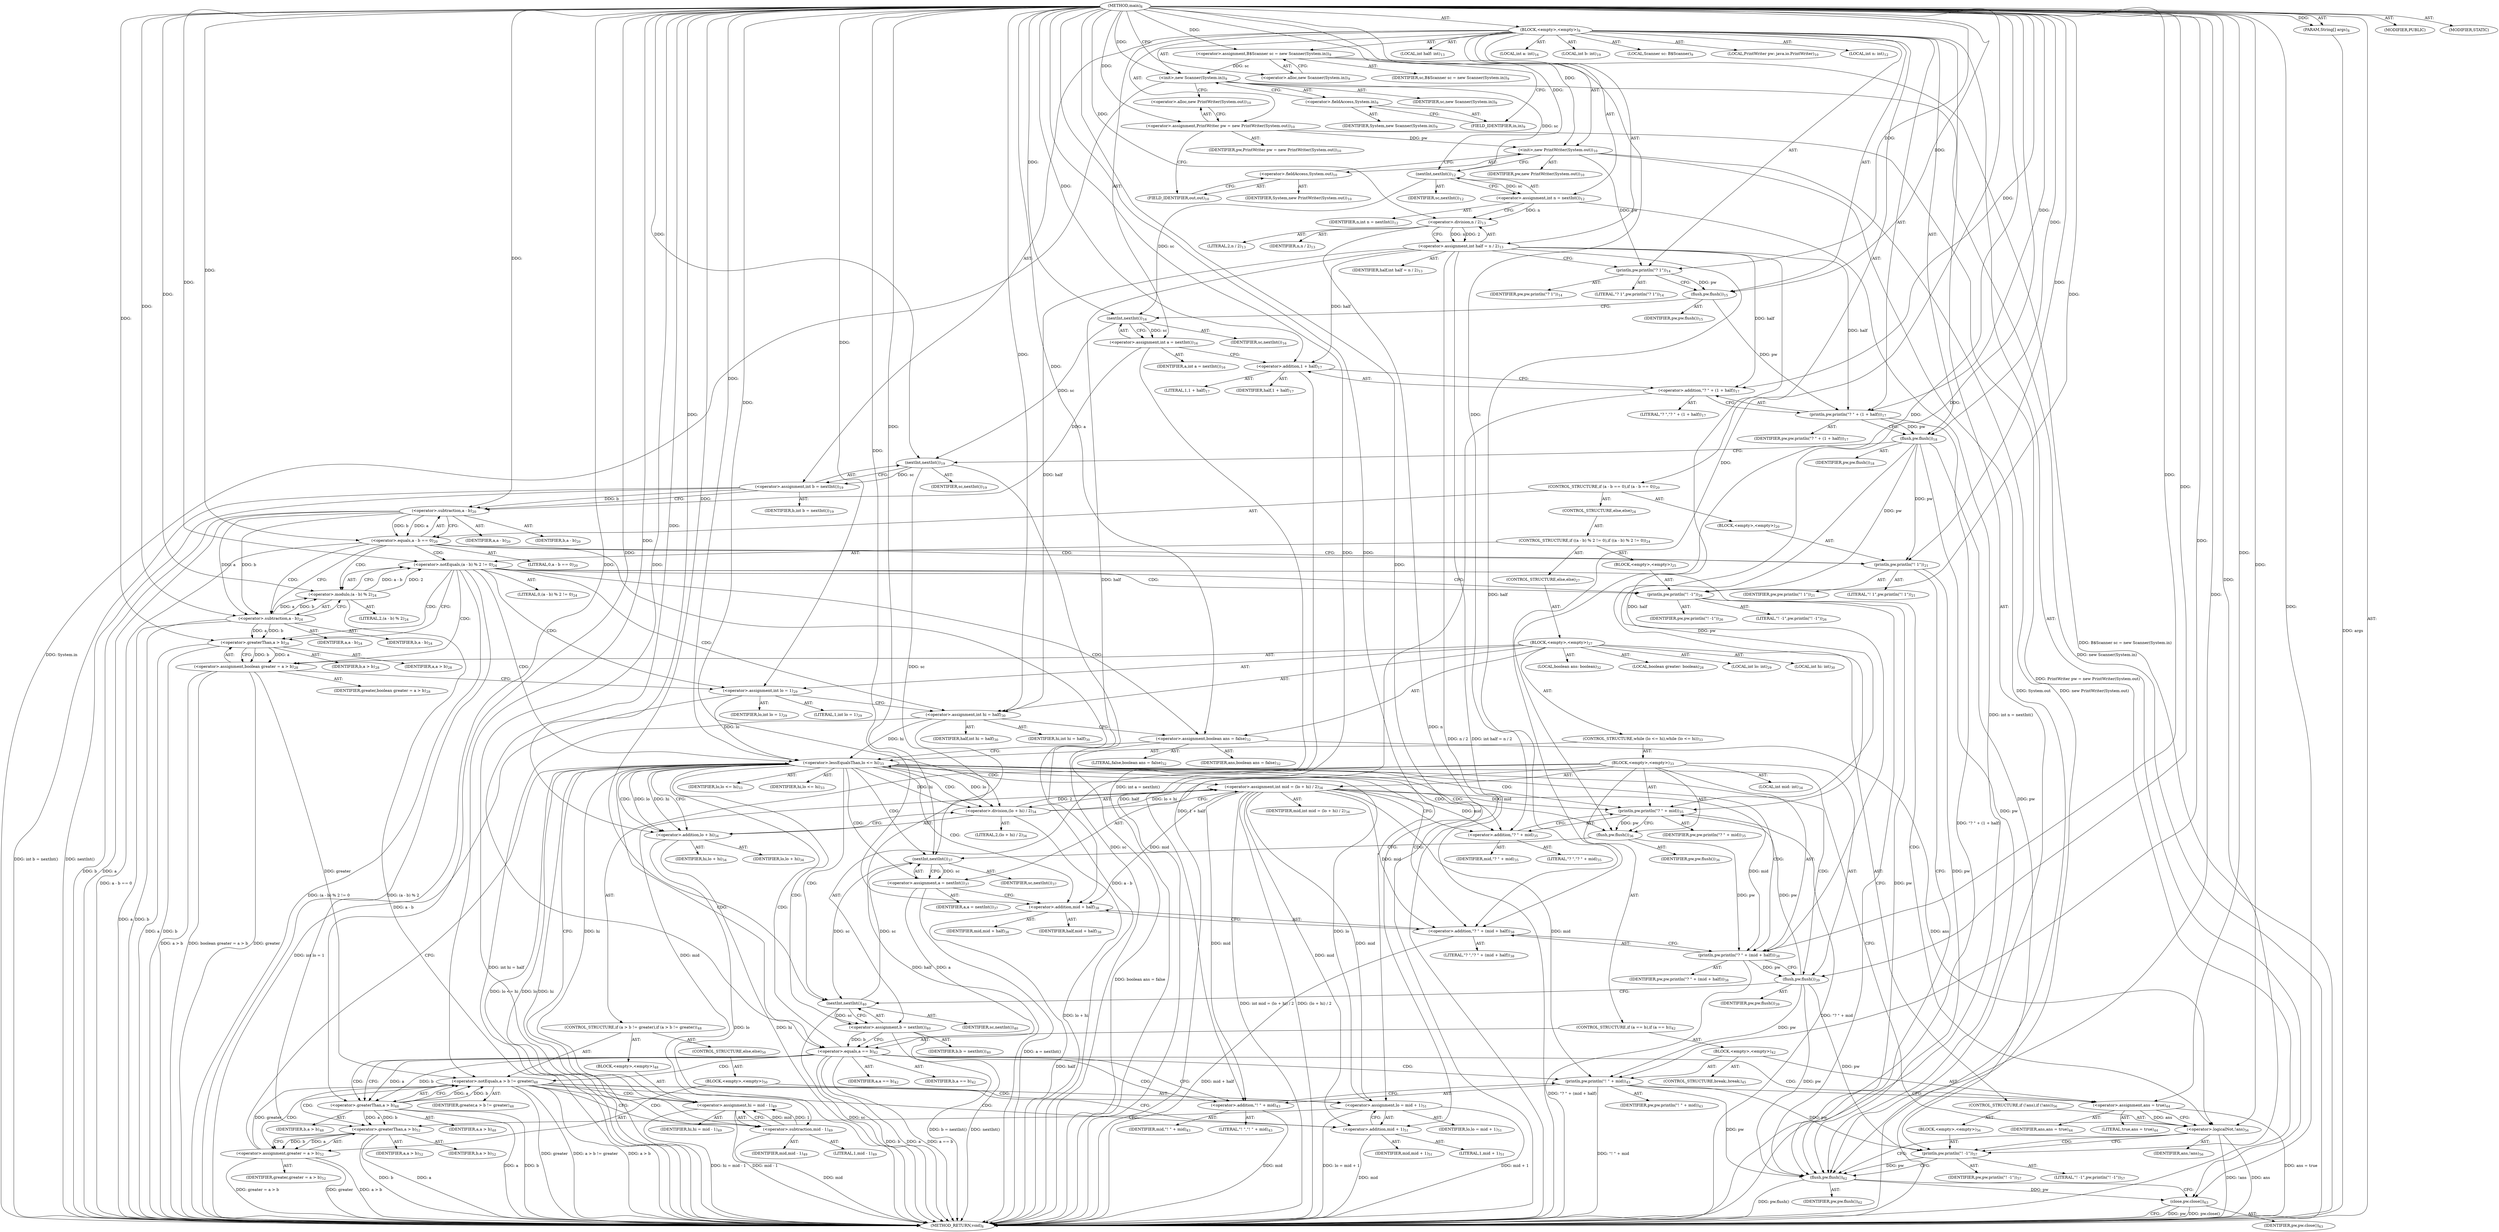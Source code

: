 digraph "main" {  
"33" [label = <(METHOD,main)<SUB>8</SUB>> ]
"34" [label = <(PARAM,String[] args)<SUB>8</SUB>> ]
"35" [label = <(BLOCK,&lt;empty&gt;,&lt;empty&gt;)<SUB>8</SUB>> ]
"4" [label = <(LOCAL,Scanner sc: B$Scanner)<SUB>9</SUB>> ]
"36" [label = <(&lt;operator&gt;.assignment,B$Scanner sc = new Scanner(System.in))<SUB>9</SUB>> ]
"37" [label = <(IDENTIFIER,sc,B$Scanner sc = new Scanner(System.in))<SUB>9</SUB>> ]
"38" [label = <(&lt;operator&gt;.alloc,new Scanner(System.in))<SUB>9</SUB>> ]
"39" [label = <(&lt;init&gt;,new Scanner(System.in))<SUB>9</SUB>> ]
"3" [label = <(IDENTIFIER,sc,new Scanner(System.in))<SUB>9</SUB>> ]
"40" [label = <(&lt;operator&gt;.fieldAccess,System.in)<SUB>9</SUB>> ]
"41" [label = <(IDENTIFIER,System,new Scanner(System.in))<SUB>9</SUB>> ]
"42" [label = <(FIELD_IDENTIFIER,in,in)<SUB>9</SUB>> ]
"6" [label = <(LOCAL,PrintWriter pw: java.io.PrintWriter)<SUB>10</SUB>> ]
"43" [label = <(&lt;operator&gt;.assignment,PrintWriter pw = new PrintWriter(System.out))<SUB>10</SUB>> ]
"44" [label = <(IDENTIFIER,pw,PrintWriter pw = new PrintWriter(System.out))<SUB>10</SUB>> ]
"45" [label = <(&lt;operator&gt;.alloc,new PrintWriter(System.out))<SUB>10</SUB>> ]
"46" [label = <(&lt;init&gt;,new PrintWriter(System.out))<SUB>10</SUB>> ]
"5" [label = <(IDENTIFIER,pw,new PrintWriter(System.out))<SUB>10</SUB>> ]
"47" [label = <(&lt;operator&gt;.fieldAccess,System.out)<SUB>10</SUB>> ]
"48" [label = <(IDENTIFIER,System,new PrintWriter(System.out))<SUB>10</SUB>> ]
"49" [label = <(FIELD_IDENTIFIER,out,out)<SUB>10</SUB>> ]
"50" [label = <(LOCAL,int n: int)<SUB>12</SUB>> ]
"51" [label = <(&lt;operator&gt;.assignment,int n = nextInt())<SUB>12</SUB>> ]
"52" [label = <(IDENTIFIER,n,int n = nextInt())<SUB>12</SUB>> ]
"53" [label = <(nextInt,nextInt())<SUB>12</SUB>> ]
"54" [label = <(IDENTIFIER,sc,nextInt())<SUB>12</SUB>> ]
"55" [label = <(LOCAL,int half: int)<SUB>13</SUB>> ]
"56" [label = <(&lt;operator&gt;.assignment,int half = n / 2)<SUB>13</SUB>> ]
"57" [label = <(IDENTIFIER,half,int half = n / 2)<SUB>13</SUB>> ]
"58" [label = <(&lt;operator&gt;.division,n / 2)<SUB>13</SUB>> ]
"59" [label = <(IDENTIFIER,n,n / 2)<SUB>13</SUB>> ]
"60" [label = <(LITERAL,2,n / 2)<SUB>13</SUB>> ]
"61" [label = <(println,pw.println(&quot;? 1&quot;))<SUB>14</SUB>> ]
"62" [label = <(IDENTIFIER,pw,pw.println(&quot;? 1&quot;))<SUB>14</SUB>> ]
"63" [label = <(LITERAL,&quot;? 1&quot;,pw.println(&quot;? 1&quot;))<SUB>14</SUB>> ]
"64" [label = <(flush,pw.flush())<SUB>15</SUB>> ]
"65" [label = <(IDENTIFIER,pw,pw.flush())<SUB>15</SUB>> ]
"66" [label = <(LOCAL,int a: int)<SUB>16</SUB>> ]
"67" [label = <(&lt;operator&gt;.assignment,int a = nextInt())<SUB>16</SUB>> ]
"68" [label = <(IDENTIFIER,a,int a = nextInt())<SUB>16</SUB>> ]
"69" [label = <(nextInt,nextInt())<SUB>16</SUB>> ]
"70" [label = <(IDENTIFIER,sc,nextInt())<SUB>16</SUB>> ]
"71" [label = <(println,pw.println(&quot;? &quot; + (1 + half)))<SUB>17</SUB>> ]
"72" [label = <(IDENTIFIER,pw,pw.println(&quot;? &quot; + (1 + half)))<SUB>17</SUB>> ]
"73" [label = <(&lt;operator&gt;.addition,&quot;? &quot; + (1 + half))<SUB>17</SUB>> ]
"74" [label = <(LITERAL,&quot;? &quot;,&quot;? &quot; + (1 + half))<SUB>17</SUB>> ]
"75" [label = <(&lt;operator&gt;.addition,1 + half)<SUB>17</SUB>> ]
"76" [label = <(LITERAL,1,1 + half)<SUB>17</SUB>> ]
"77" [label = <(IDENTIFIER,half,1 + half)<SUB>17</SUB>> ]
"78" [label = <(flush,pw.flush())<SUB>18</SUB>> ]
"79" [label = <(IDENTIFIER,pw,pw.flush())<SUB>18</SUB>> ]
"80" [label = <(LOCAL,int b: int)<SUB>19</SUB>> ]
"81" [label = <(&lt;operator&gt;.assignment,int b = nextInt())<SUB>19</SUB>> ]
"82" [label = <(IDENTIFIER,b,int b = nextInt())<SUB>19</SUB>> ]
"83" [label = <(nextInt,nextInt())<SUB>19</SUB>> ]
"84" [label = <(IDENTIFIER,sc,nextInt())<SUB>19</SUB>> ]
"85" [label = <(CONTROL_STRUCTURE,if (a - b == 0),if (a - b == 0))<SUB>20</SUB>> ]
"86" [label = <(&lt;operator&gt;.equals,a - b == 0)<SUB>20</SUB>> ]
"87" [label = <(&lt;operator&gt;.subtraction,a - b)<SUB>20</SUB>> ]
"88" [label = <(IDENTIFIER,a,a - b)<SUB>20</SUB>> ]
"89" [label = <(IDENTIFIER,b,a - b)<SUB>20</SUB>> ]
"90" [label = <(LITERAL,0,a - b == 0)<SUB>20</SUB>> ]
"91" [label = <(BLOCK,&lt;empty&gt;,&lt;empty&gt;)<SUB>20</SUB>> ]
"92" [label = <(println,pw.println(&quot;! 1&quot;))<SUB>21</SUB>> ]
"93" [label = <(IDENTIFIER,pw,pw.println(&quot;! 1&quot;))<SUB>21</SUB>> ]
"94" [label = <(LITERAL,&quot;! 1&quot;,pw.println(&quot;! 1&quot;))<SUB>21</SUB>> ]
"95" [label = <(CONTROL_STRUCTURE,else,else)<SUB>24</SUB>> ]
"96" [label = <(CONTROL_STRUCTURE,if ((a - b) % 2 != 0),if ((a - b) % 2 != 0))<SUB>24</SUB>> ]
"97" [label = <(&lt;operator&gt;.notEquals,(a - b) % 2 != 0)<SUB>24</SUB>> ]
"98" [label = <(&lt;operator&gt;.modulo,(a - b) % 2)<SUB>24</SUB>> ]
"99" [label = <(&lt;operator&gt;.subtraction,a - b)<SUB>24</SUB>> ]
"100" [label = <(IDENTIFIER,a,a - b)<SUB>24</SUB>> ]
"101" [label = <(IDENTIFIER,b,a - b)<SUB>24</SUB>> ]
"102" [label = <(LITERAL,2,(a - b) % 2)<SUB>24</SUB>> ]
"103" [label = <(LITERAL,0,(a - b) % 2 != 0)<SUB>24</SUB>> ]
"104" [label = <(BLOCK,&lt;empty&gt;,&lt;empty&gt;)<SUB>25</SUB>> ]
"105" [label = <(println,pw.println(&quot;! -1&quot;))<SUB>26</SUB>> ]
"106" [label = <(IDENTIFIER,pw,pw.println(&quot;! -1&quot;))<SUB>26</SUB>> ]
"107" [label = <(LITERAL,&quot;! -1&quot;,pw.println(&quot;! -1&quot;))<SUB>26</SUB>> ]
"108" [label = <(CONTROL_STRUCTURE,else,else)<SUB>27</SUB>> ]
"109" [label = <(BLOCK,&lt;empty&gt;,&lt;empty&gt;)<SUB>27</SUB>> ]
"110" [label = <(LOCAL,boolean greater: boolean)<SUB>28</SUB>> ]
"111" [label = <(&lt;operator&gt;.assignment,boolean greater = a &gt; b)<SUB>28</SUB>> ]
"112" [label = <(IDENTIFIER,greater,boolean greater = a &gt; b)<SUB>28</SUB>> ]
"113" [label = <(&lt;operator&gt;.greaterThan,a &gt; b)<SUB>28</SUB>> ]
"114" [label = <(IDENTIFIER,a,a &gt; b)<SUB>28</SUB>> ]
"115" [label = <(IDENTIFIER,b,a &gt; b)<SUB>28</SUB>> ]
"116" [label = <(LOCAL,int lo: int)<SUB>29</SUB>> ]
"117" [label = <(&lt;operator&gt;.assignment,int lo = 1)<SUB>29</SUB>> ]
"118" [label = <(IDENTIFIER,lo,int lo = 1)<SUB>29</SUB>> ]
"119" [label = <(LITERAL,1,int lo = 1)<SUB>29</SUB>> ]
"120" [label = <(LOCAL,int hi: int)<SUB>30</SUB>> ]
"121" [label = <(&lt;operator&gt;.assignment,int hi = half)<SUB>30</SUB>> ]
"122" [label = <(IDENTIFIER,hi,int hi = half)<SUB>30</SUB>> ]
"123" [label = <(IDENTIFIER,half,int hi = half)<SUB>30</SUB>> ]
"124" [label = <(LOCAL,boolean ans: boolean)<SUB>32</SUB>> ]
"125" [label = <(&lt;operator&gt;.assignment,boolean ans = false)<SUB>32</SUB>> ]
"126" [label = <(IDENTIFIER,ans,boolean ans = false)<SUB>32</SUB>> ]
"127" [label = <(LITERAL,false,boolean ans = false)<SUB>32</SUB>> ]
"128" [label = <(CONTROL_STRUCTURE,while (lo &lt;= hi),while (lo &lt;= hi))<SUB>33</SUB>> ]
"129" [label = <(&lt;operator&gt;.lessEqualsThan,lo &lt;= hi)<SUB>33</SUB>> ]
"130" [label = <(IDENTIFIER,lo,lo &lt;= hi)<SUB>33</SUB>> ]
"131" [label = <(IDENTIFIER,hi,lo &lt;= hi)<SUB>33</SUB>> ]
"132" [label = <(BLOCK,&lt;empty&gt;,&lt;empty&gt;)<SUB>33</SUB>> ]
"133" [label = <(LOCAL,int mid: int)<SUB>34</SUB>> ]
"134" [label = <(&lt;operator&gt;.assignment,int mid = (lo + hi) / 2)<SUB>34</SUB>> ]
"135" [label = <(IDENTIFIER,mid,int mid = (lo + hi) / 2)<SUB>34</SUB>> ]
"136" [label = <(&lt;operator&gt;.division,(lo + hi) / 2)<SUB>34</SUB>> ]
"137" [label = <(&lt;operator&gt;.addition,lo + hi)<SUB>34</SUB>> ]
"138" [label = <(IDENTIFIER,lo,lo + hi)<SUB>34</SUB>> ]
"139" [label = <(IDENTIFIER,hi,lo + hi)<SUB>34</SUB>> ]
"140" [label = <(LITERAL,2,(lo + hi) / 2)<SUB>34</SUB>> ]
"141" [label = <(println,pw.println(&quot;? &quot; + mid))<SUB>35</SUB>> ]
"142" [label = <(IDENTIFIER,pw,pw.println(&quot;? &quot; + mid))<SUB>35</SUB>> ]
"143" [label = <(&lt;operator&gt;.addition,&quot;? &quot; + mid)<SUB>35</SUB>> ]
"144" [label = <(LITERAL,&quot;? &quot;,&quot;? &quot; + mid)<SUB>35</SUB>> ]
"145" [label = <(IDENTIFIER,mid,&quot;? &quot; + mid)<SUB>35</SUB>> ]
"146" [label = <(flush,pw.flush())<SUB>36</SUB>> ]
"147" [label = <(IDENTIFIER,pw,pw.flush())<SUB>36</SUB>> ]
"148" [label = <(&lt;operator&gt;.assignment,a = nextInt())<SUB>37</SUB>> ]
"149" [label = <(IDENTIFIER,a,a = nextInt())<SUB>37</SUB>> ]
"150" [label = <(nextInt,nextInt())<SUB>37</SUB>> ]
"151" [label = <(IDENTIFIER,sc,nextInt())<SUB>37</SUB>> ]
"152" [label = <(println,pw.println(&quot;? &quot; + (mid + half)))<SUB>38</SUB>> ]
"153" [label = <(IDENTIFIER,pw,pw.println(&quot;? &quot; + (mid + half)))<SUB>38</SUB>> ]
"154" [label = <(&lt;operator&gt;.addition,&quot;? &quot; + (mid + half))<SUB>38</SUB>> ]
"155" [label = <(LITERAL,&quot;? &quot;,&quot;? &quot; + (mid + half))<SUB>38</SUB>> ]
"156" [label = <(&lt;operator&gt;.addition,mid + half)<SUB>38</SUB>> ]
"157" [label = <(IDENTIFIER,mid,mid + half)<SUB>38</SUB>> ]
"158" [label = <(IDENTIFIER,half,mid + half)<SUB>38</SUB>> ]
"159" [label = <(flush,pw.flush())<SUB>39</SUB>> ]
"160" [label = <(IDENTIFIER,pw,pw.flush())<SUB>39</SUB>> ]
"161" [label = <(&lt;operator&gt;.assignment,b = nextInt())<SUB>40</SUB>> ]
"162" [label = <(IDENTIFIER,b,b = nextInt())<SUB>40</SUB>> ]
"163" [label = <(nextInt,nextInt())<SUB>40</SUB>> ]
"164" [label = <(IDENTIFIER,sc,nextInt())<SUB>40</SUB>> ]
"165" [label = <(CONTROL_STRUCTURE,if (a == b),if (a == b))<SUB>42</SUB>> ]
"166" [label = <(&lt;operator&gt;.equals,a == b)<SUB>42</SUB>> ]
"167" [label = <(IDENTIFIER,a,a == b)<SUB>42</SUB>> ]
"168" [label = <(IDENTIFIER,b,a == b)<SUB>42</SUB>> ]
"169" [label = <(BLOCK,&lt;empty&gt;,&lt;empty&gt;)<SUB>42</SUB>> ]
"170" [label = <(println,pw.println(&quot;! &quot; + mid))<SUB>43</SUB>> ]
"171" [label = <(IDENTIFIER,pw,pw.println(&quot;! &quot; + mid))<SUB>43</SUB>> ]
"172" [label = <(&lt;operator&gt;.addition,&quot;! &quot; + mid)<SUB>43</SUB>> ]
"173" [label = <(LITERAL,&quot;! &quot;,&quot;! &quot; + mid)<SUB>43</SUB>> ]
"174" [label = <(IDENTIFIER,mid,&quot;! &quot; + mid)<SUB>43</SUB>> ]
"175" [label = <(&lt;operator&gt;.assignment,ans = true)<SUB>44</SUB>> ]
"176" [label = <(IDENTIFIER,ans,ans = true)<SUB>44</SUB>> ]
"177" [label = <(LITERAL,true,ans = true)<SUB>44</SUB>> ]
"178" [label = <(CONTROL_STRUCTURE,break;,break;)<SUB>45</SUB>> ]
"179" [label = <(CONTROL_STRUCTURE,if (a &gt; b != greater),if (a &gt; b != greater))<SUB>48</SUB>> ]
"180" [label = <(&lt;operator&gt;.notEquals,a &gt; b != greater)<SUB>48</SUB>> ]
"181" [label = <(&lt;operator&gt;.greaterThan,a &gt; b)<SUB>48</SUB>> ]
"182" [label = <(IDENTIFIER,a,a &gt; b)<SUB>48</SUB>> ]
"183" [label = <(IDENTIFIER,b,a &gt; b)<SUB>48</SUB>> ]
"184" [label = <(IDENTIFIER,greater,a &gt; b != greater)<SUB>48</SUB>> ]
"185" [label = <(BLOCK,&lt;empty&gt;,&lt;empty&gt;)<SUB>48</SUB>> ]
"186" [label = <(&lt;operator&gt;.assignment,hi = mid - 1)<SUB>49</SUB>> ]
"187" [label = <(IDENTIFIER,hi,hi = mid - 1)<SUB>49</SUB>> ]
"188" [label = <(&lt;operator&gt;.subtraction,mid - 1)<SUB>49</SUB>> ]
"189" [label = <(IDENTIFIER,mid,mid - 1)<SUB>49</SUB>> ]
"190" [label = <(LITERAL,1,mid - 1)<SUB>49</SUB>> ]
"191" [label = <(CONTROL_STRUCTURE,else,else)<SUB>50</SUB>> ]
"192" [label = <(BLOCK,&lt;empty&gt;,&lt;empty&gt;)<SUB>50</SUB>> ]
"193" [label = <(&lt;operator&gt;.assignment,lo = mid + 1)<SUB>51</SUB>> ]
"194" [label = <(IDENTIFIER,lo,lo = mid + 1)<SUB>51</SUB>> ]
"195" [label = <(&lt;operator&gt;.addition,mid + 1)<SUB>51</SUB>> ]
"196" [label = <(IDENTIFIER,mid,mid + 1)<SUB>51</SUB>> ]
"197" [label = <(LITERAL,1,mid + 1)<SUB>51</SUB>> ]
"198" [label = <(&lt;operator&gt;.assignment,greater = a &gt; b)<SUB>52</SUB>> ]
"199" [label = <(IDENTIFIER,greater,greater = a &gt; b)<SUB>52</SUB>> ]
"200" [label = <(&lt;operator&gt;.greaterThan,a &gt; b)<SUB>52</SUB>> ]
"201" [label = <(IDENTIFIER,a,a &gt; b)<SUB>52</SUB>> ]
"202" [label = <(IDENTIFIER,b,a &gt; b)<SUB>52</SUB>> ]
"203" [label = <(CONTROL_STRUCTURE,if (!ans),if (!ans))<SUB>56</SUB>> ]
"204" [label = <(&lt;operator&gt;.logicalNot,!ans)<SUB>56</SUB>> ]
"205" [label = <(IDENTIFIER,ans,!ans)<SUB>56</SUB>> ]
"206" [label = <(BLOCK,&lt;empty&gt;,&lt;empty&gt;)<SUB>56</SUB>> ]
"207" [label = <(println,pw.println(&quot;! -1&quot;))<SUB>57</SUB>> ]
"208" [label = <(IDENTIFIER,pw,pw.println(&quot;! -1&quot;))<SUB>57</SUB>> ]
"209" [label = <(LITERAL,&quot;! -1&quot;,pw.println(&quot;! -1&quot;))<SUB>57</SUB>> ]
"210" [label = <(flush,pw.flush())<SUB>62</SUB>> ]
"211" [label = <(IDENTIFIER,pw,pw.flush())<SUB>62</SUB>> ]
"212" [label = <(close,pw.close())<SUB>63</SUB>> ]
"213" [label = <(IDENTIFIER,pw,pw.close())<SUB>63</SUB>> ]
"214" [label = <(MODIFIER,PUBLIC)> ]
"215" [label = <(MODIFIER,STATIC)> ]
"216" [label = <(METHOD_RETURN,void)<SUB>8</SUB>> ]
  "33" -> "34"  [ label = "AST: "] 
  "33" -> "35"  [ label = "AST: "] 
  "33" -> "214"  [ label = "AST: "] 
  "33" -> "215"  [ label = "AST: "] 
  "33" -> "216"  [ label = "AST: "] 
  "35" -> "4"  [ label = "AST: "] 
  "35" -> "36"  [ label = "AST: "] 
  "35" -> "39"  [ label = "AST: "] 
  "35" -> "6"  [ label = "AST: "] 
  "35" -> "43"  [ label = "AST: "] 
  "35" -> "46"  [ label = "AST: "] 
  "35" -> "50"  [ label = "AST: "] 
  "35" -> "51"  [ label = "AST: "] 
  "35" -> "55"  [ label = "AST: "] 
  "35" -> "56"  [ label = "AST: "] 
  "35" -> "61"  [ label = "AST: "] 
  "35" -> "64"  [ label = "AST: "] 
  "35" -> "66"  [ label = "AST: "] 
  "35" -> "67"  [ label = "AST: "] 
  "35" -> "71"  [ label = "AST: "] 
  "35" -> "78"  [ label = "AST: "] 
  "35" -> "80"  [ label = "AST: "] 
  "35" -> "81"  [ label = "AST: "] 
  "35" -> "85"  [ label = "AST: "] 
  "35" -> "210"  [ label = "AST: "] 
  "35" -> "212"  [ label = "AST: "] 
  "36" -> "37"  [ label = "AST: "] 
  "36" -> "38"  [ label = "AST: "] 
  "39" -> "3"  [ label = "AST: "] 
  "39" -> "40"  [ label = "AST: "] 
  "40" -> "41"  [ label = "AST: "] 
  "40" -> "42"  [ label = "AST: "] 
  "43" -> "44"  [ label = "AST: "] 
  "43" -> "45"  [ label = "AST: "] 
  "46" -> "5"  [ label = "AST: "] 
  "46" -> "47"  [ label = "AST: "] 
  "47" -> "48"  [ label = "AST: "] 
  "47" -> "49"  [ label = "AST: "] 
  "51" -> "52"  [ label = "AST: "] 
  "51" -> "53"  [ label = "AST: "] 
  "53" -> "54"  [ label = "AST: "] 
  "56" -> "57"  [ label = "AST: "] 
  "56" -> "58"  [ label = "AST: "] 
  "58" -> "59"  [ label = "AST: "] 
  "58" -> "60"  [ label = "AST: "] 
  "61" -> "62"  [ label = "AST: "] 
  "61" -> "63"  [ label = "AST: "] 
  "64" -> "65"  [ label = "AST: "] 
  "67" -> "68"  [ label = "AST: "] 
  "67" -> "69"  [ label = "AST: "] 
  "69" -> "70"  [ label = "AST: "] 
  "71" -> "72"  [ label = "AST: "] 
  "71" -> "73"  [ label = "AST: "] 
  "73" -> "74"  [ label = "AST: "] 
  "73" -> "75"  [ label = "AST: "] 
  "75" -> "76"  [ label = "AST: "] 
  "75" -> "77"  [ label = "AST: "] 
  "78" -> "79"  [ label = "AST: "] 
  "81" -> "82"  [ label = "AST: "] 
  "81" -> "83"  [ label = "AST: "] 
  "83" -> "84"  [ label = "AST: "] 
  "85" -> "86"  [ label = "AST: "] 
  "85" -> "91"  [ label = "AST: "] 
  "85" -> "95"  [ label = "AST: "] 
  "86" -> "87"  [ label = "AST: "] 
  "86" -> "90"  [ label = "AST: "] 
  "87" -> "88"  [ label = "AST: "] 
  "87" -> "89"  [ label = "AST: "] 
  "91" -> "92"  [ label = "AST: "] 
  "92" -> "93"  [ label = "AST: "] 
  "92" -> "94"  [ label = "AST: "] 
  "95" -> "96"  [ label = "AST: "] 
  "96" -> "97"  [ label = "AST: "] 
  "96" -> "104"  [ label = "AST: "] 
  "96" -> "108"  [ label = "AST: "] 
  "97" -> "98"  [ label = "AST: "] 
  "97" -> "103"  [ label = "AST: "] 
  "98" -> "99"  [ label = "AST: "] 
  "98" -> "102"  [ label = "AST: "] 
  "99" -> "100"  [ label = "AST: "] 
  "99" -> "101"  [ label = "AST: "] 
  "104" -> "105"  [ label = "AST: "] 
  "105" -> "106"  [ label = "AST: "] 
  "105" -> "107"  [ label = "AST: "] 
  "108" -> "109"  [ label = "AST: "] 
  "109" -> "110"  [ label = "AST: "] 
  "109" -> "111"  [ label = "AST: "] 
  "109" -> "116"  [ label = "AST: "] 
  "109" -> "117"  [ label = "AST: "] 
  "109" -> "120"  [ label = "AST: "] 
  "109" -> "121"  [ label = "AST: "] 
  "109" -> "124"  [ label = "AST: "] 
  "109" -> "125"  [ label = "AST: "] 
  "109" -> "128"  [ label = "AST: "] 
  "109" -> "203"  [ label = "AST: "] 
  "111" -> "112"  [ label = "AST: "] 
  "111" -> "113"  [ label = "AST: "] 
  "113" -> "114"  [ label = "AST: "] 
  "113" -> "115"  [ label = "AST: "] 
  "117" -> "118"  [ label = "AST: "] 
  "117" -> "119"  [ label = "AST: "] 
  "121" -> "122"  [ label = "AST: "] 
  "121" -> "123"  [ label = "AST: "] 
  "125" -> "126"  [ label = "AST: "] 
  "125" -> "127"  [ label = "AST: "] 
  "128" -> "129"  [ label = "AST: "] 
  "128" -> "132"  [ label = "AST: "] 
  "129" -> "130"  [ label = "AST: "] 
  "129" -> "131"  [ label = "AST: "] 
  "132" -> "133"  [ label = "AST: "] 
  "132" -> "134"  [ label = "AST: "] 
  "132" -> "141"  [ label = "AST: "] 
  "132" -> "146"  [ label = "AST: "] 
  "132" -> "148"  [ label = "AST: "] 
  "132" -> "152"  [ label = "AST: "] 
  "132" -> "159"  [ label = "AST: "] 
  "132" -> "161"  [ label = "AST: "] 
  "132" -> "165"  [ label = "AST: "] 
  "132" -> "179"  [ label = "AST: "] 
  "134" -> "135"  [ label = "AST: "] 
  "134" -> "136"  [ label = "AST: "] 
  "136" -> "137"  [ label = "AST: "] 
  "136" -> "140"  [ label = "AST: "] 
  "137" -> "138"  [ label = "AST: "] 
  "137" -> "139"  [ label = "AST: "] 
  "141" -> "142"  [ label = "AST: "] 
  "141" -> "143"  [ label = "AST: "] 
  "143" -> "144"  [ label = "AST: "] 
  "143" -> "145"  [ label = "AST: "] 
  "146" -> "147"  [ label = "AST: "] 
  "148" -> "149"  [ label = "AST: "] 
  "148" -> "150"  [ label = "AST: "] 
  "150" -> "151"  [ label = "AST: "] 
  "152" -> "153"  [ label = "AST: "] 
  "152" -> "154"  [ label = "AST: "] 
  "154" -> "155"  [ label = "AST: "] 
  "154" -> "156"  [ label = "AST: "] 
  "156" -> "157"  [ label = "AST: "] 
  "156" -> "158"  [ label = "AST: "] 
  "159" -> "160"  [ label = "AST: "] 
  "161" -> "162"  [ label = "AST: "] 
  "161" -> "163"  [ label = "AST: "] 
  "163" -> "164"  [ label = "AST: "] 
  "165" -> "166"  [ label = "AST: "] 
  "165" -> "169"  [ label = "AST: "] 
  "166" -> "167"  [ label = "AST: "] 
  "166" -> "168"  [ label = "AST: "] 
  "169" -> "170"  [ label = "AST: "] 
  "169" -> "175"  [ label = "AST: "] 
  "169" -> "178"  [ label = "AST: "] 
  "170" -> "171"  [ label = "AST: "] 
  "170" -> "172"  [ label = "AST: "] 
  "172" -> "173"  [ label = "AST: "] 
  "172" -> "174"  [ label = "AST: "] 
  "175" -> "176"  [ label = "AST: "] 
  "175" -> "177"  [ label = "AST: "] 
  "179" -> "180"  [ label = "AST: "] 
  "179" -> "185"  [ label = "AST: "] 
  "179" -> "191"  [ label = "AST: "] 
  "180" -> "181"  [ label = "AST: "] 
  "180" -> "184"  [ label = "AST: "] 
  "181" -> "182"  [ label = "AST: "] 
  "181" -> "183"  [ label = "AST: "] 
  "185" -> "186"  [ label = "AST: "] 
  "186" -> "187"  [ label = "AST: "] 
  "186" -> "188"  [ label = "AST: "] 
  "188" -> "189"  [ label = "AST: "] 
  "188" -> "190"  [ label = "AST: "] 
  "191" -> "192"  [ label = "AST: "] 
  "192" -> "193"  [ label = "AST: "] 
  "192" -> "198"  [ label = "AST: "] 
  "193" -> "194"  [ label = "AST: "] 
  "193" -> "195"  [ label = "AST: "] 
  "195" -> "196"  [ label = "AST: "] 
  "195" -> "197"  [ label = "AST: "] 
  "198" -> "199"  [ label = "AST: "] 
  "198" -> "200"  [ label = "AST: "] 
  "200" -> "201"  [ label = "AST: "] 
  "200" -> "202"  [ label = "AST: "] 
  "203" -> "204"  [ label = "AST: "] 
  "203" -> "206"  [ label = "AST: "] 
  "204" -> "205"  [ label = "AST: "] 
  "206" -> "207"  [ label = "AST: "] 
  "207" -> "208"  [ label = "AST: "] 
  "207" -> "209"  [ label = "AST: "] 
  "210" -> "211"  [ label = "AST: "] 
  "212" -> "213"  [ label = "AST: "] 
  "36" -> "42"  [ label = "CFG: "] 
  "39" -> "45"  [ label = "CFG: "] 
  "43" -> "49"  [ label = "CFG: "] 
  "46" -> "53"  [ label = "CFG: "] 
  "51" -> "58"  [ label = "CFG: "] 
  "56" -> "61"  [ label = "CFG: "] 
  "61" -> "64"  [ label = "CFG: "] 
  "64" -> "69"  [ label = "CFG: "] 
  "67" -> "75"  [ label = "CFG: "] 
  "71" -> "78"  [ label = "CFG: "] 
  "78" -> "83"  [ label = "CFG: "] 
  "81" -> "87"  [ label = "CFG: "] 
  "210" -> "212"  [ label = "CFG: "] 
  "212" -> "216"  [ label = "CFG: "] 
  "38" -> "36"  [ label = "CFG: "] 
  "40" -> "39"  [ label = "CFG: "] 
  "45" -> "43"  [ label = "CFG: "] 
  "47" -> "46"  [ label = "CFG: "] 
  "53" -> "51"  [ label = "CFG: "] 
  "58" -> "56"  [ label = "CFG: "] 
  "69" -> "67"  [ label = "CFG: "] 
  "73" -> "71"  [ label = "CFG: "] 
  "83" -> "81"  [ label = "CFG: "] 
  "86" -> "92"  [ label = "CFG: "] 
  "86" -> "99"  [ label = "CFG: "] 
  "42" -> "40"  [ label = "CFG: "] 
  "49" -> "47"  [ label = "CFG: "] 
  "75" -> "73"  [ label = "CFG: "] 
  "87" -> "86"  [ label = "CFG: "] 
  "92" -> "210"  [ label = "CFG: "] 
  "97" -> "105"  [ label = "CFG: "] 
  "97" -> "113"  [ label = "CFG: "] 
  "98" -> "97"  [ label = "CFG: "] 
  "105" -> "210"  [ label = "CFG: "] 
  "99" -> "98"  [ label = "CFG: "] 
  "111" -> "117"  [ label = "CFG: "] 
  "117" -> "121"  [ label = "CFG: "] 
  "121" -> "125"  [ label = "CFG: "] 
  "125" -> "129"  [ label = "CFG: "] 
  "113" -> "111"  [ label = "CFG: "] 
  "129" -> "137"  [ label = "CFG: "] 
  "129" -> "204"  [ label = "CFG: "] 
  "204" -> "207"  [ label = "CFG: "] 
  "204" -> "210"  [ label = "CFG: "] 
  "134" -> "143"  [ label = "CFG: "] 
  "141" -> "146"  [ label = "CFG: "] 
  "146" -> "150"  [ label = "CFG: "] 
  "148" -> "156"  [ label = "CFG: "] 
  "152" -> "159"  [ label = "CFG: "] 
  "159" -> "163"  [ label = "CFG: "] 
  "161" -> "166"  [ label = "CFG: "] 
  "207" -> "210"  [ label = "CFG: "] 
  "136" -> "134"  [ label = "CFG: "] 
  "143" -> "141"  [ label = "CFG: "] 
  "150" -> "148"  [ label = "CFG: "] 
  "154" -> "152"  [ label = "CFG: "] 
  "163" -> "161"  [ label = "CFG: "] 
  "166" -> "172"  [ label = "CFG: "] 
  "166" -> "181"  [ label = "CFG: "] 
  "180" -> "188"  [ label = "CFG: "] 
  "180" -> "195"  [ label = "CFG: "] 
  "137" -> "136"  [ label = "CFG: "] 
  "156" -> "154"  [ label = "CFG: "] 
  "170" -> "175"  [ label = "CFG: "] 
  "175" -> "204"  [ label = "CFG: "] 
  "181" -> "180"  [ label = "CFG: "] 
  "186" -> "129"  [ label = "CFG: "] 
  "172" -> "170"  [ label = "CFG: "] 
  "188" -> "186"  [ label = "CFG: "] 
  "193" -> "200"  [ label = "CFG: "] 
  "198" -> "129"  [ label = "CFG: "] 
  "195" -> "193"  [ label = "CFG: "] 
  "200" -> "198"  [ label = "CFG: "] 
  "33" -> "38"  [ label = "CFG: "] 
  "34" -> "216"  [ label = "DDG: args"] 
  "36" -> "216"  [ label = "DDG: B$Scanner sc = new Scanner(System.in)"] 
  "39" -> "216"  [ label = "DDG: System.in"] 
  "39" -> "216"  [ label = "DDG: new Scanner(System.in)"] 
  "43" -> "216"  [ label = "DDG: PrintWriter pw = new PrintWriter(System.out)"] 
  "46" -> "216"  [ label = "DDG: System.out"] 
  "46" -> "216"  [ label = "DDG: new PrintWriter(System.out)"] 
  "51" -> "216"  [ label = "DDG: int n = nextInt()"] 
  "58" -> "216"  [ label = "DDG: n"] 
  "56" -> "216"  [ label = "DDG: n / 2"] 
  "56" -> "216"  [ label = "DDG: int half = n / 2"] 
  "67" -> "216"  [ label = "DDG: int a = nextInt()"] 
  "75" -> "216"  [ label = "DDG: half"] 
  "73" -> "216"  [ label = "DDG: 1 + half"] 
  "71" -> "216"  [ label = "DDG: &quot;? &quot; + (1 + half)"] 
  "83" -> "216"  [ label = "DDG: sc"] 
  "81" -> "216"  [ label = "DDG: nextInt()"] 
  "81" -> "216"  [ label = "DDG: int b = nextInt()"] 
  "87" -> "216"  [ label = "DDG: a"] 
  "87" -> "216"  [ label = "DDG: b"] 
  "86" -> "216"  [ label = "DDG: a - b"] 
  "86" -> "216"  [ label = "DDG: a - b == 0"] 
  "99" -> "216"  [ label = "DDG: a"] 
  "99" -> "216"  [ label = "DDG: b"] 
  "98" -> "216"  [ label = "DDG: a - b"] 
  "97" -> "216"  [ label = "DDG: (a - b) % 2"] 
  "97" -> "216"  [ label = "DDG: (a - b) % 2 != 0"] 
  "111" -> "216"  [ label = "DDG: greater"] 
  "113" -> "216"  [ label = "DDG: a"] 
  "113" -> "216"  [ label = "DDG: b"] 
  "111" -> "216"  [ label = "DDG: a &gt; b"] 
  "111" -> "216"  [ label = "DDG: boolean greater = a &gt; b"] 
  "117" -> "216"  [ label = "DDG: int lo = 1"] 
  "121" -> "216"  [ label = "DDG: half"] 
  "121" -> "216"  [ label = "DDG: int hi = half"] 
  "125" -> "216"  [ label = "DDG: boolean ans = false"] 
  "129" -> "216"  [ label = "DDG: lo"] 
  "129" -> "216"  [ label = "DDG: hi"] 
  "129" -> "216"  [ label = "DDG: lo &lt;= hi"] 
  "137" -> "216"  [ label = "DDG: lo"] 
  "137" -> "216"  [ label = "DDG: hi"] 
  "136" -> "216"  [ label = "DDG: lo + hi"] 
  "134" -> "216"  [ label = "DDG: (lo + hi) / 2"] 
  "134" -> "216"  [ label = "DDG: int mid = (lo + hi) / 2"] 
  "141" -> "216"  [ label = "DDG: &quot;? &quot; + mid"] 
  "148" -> "216"  [ label = "DDG: a = nextInt()"] 
  "156" -> "216"  [ label = "DDG: half"] 
  "154" -> "216"  [ label = "DDG: mid + half"] 
  "152" -> "216"  [ label = "DDG: &quot;? &quot; + (mid + half)"] 
  "163" -> "216"  [ label = "DDG: sc"] 
  "161" -> "216"  [ label = "DDG: nextInt()"] 
  "161" -> "216"  [ label = "DDG: b = nextInt()"] 
  "166" -> "216"  [ label = "DDG: a"] 
  "166" -> "216"  [ label = "DDG: b"] 
  "166" -> "216"  [ label = "DDG: a == b"] 
  "181" -> "216"  [ label = "DDG: a"] 
  "181" -> "216"  [ label = "DDG: b"] 
  "180" -> "216"  [ label = "DDG: a &gt; b"] 
  "180" -> "216"  [ label = "DDG: greater"] 
  "180" -> "216"  [ label = "DDG: a &gt; b != greater"] 
  "195" -> "216"  [ label = "DDG: mid"] 
  "193" -> "216"  [ label = "DDG: mid + 1"] 
  "193" -> "216"  [ label = "DDG: lo = mid + 1"] 
  "198" -> "216"  [ label = "DDG: greater"] 
  "200" -> "216"  [ label = "DDG: a"] 
  "200" -> "216"  [ label = "DDG: b"] 
  "198" -> "216"  [ label = "DDG: a &gt; b"] 
  "198" -> "216"  [ label = "DDG: greater = a &gt; b"] 
  "188" -> "216"  [ label = "DDG: mid"] 
  "186" -> "216"  [ label = "DDG: mid - 1"] 
  "186" -> "216"  [ label = "DDG: hi = mid - 1"] 
  "172" -> "216"  [ label = "DDG: mid"] 
  "170" -> "216"  [ label = "DDG: &quot;! &quot; + mid"] 
  "175" -> "216"  [ label = "DDG: ans = true"] 
  "204" -> "216"  [ label = "DDG: ans"] 
  "204" -> "216"  [ label = "DDG: !ans"] 
  "210" -> "216"  [ label = "DDG: pw.flush()"] 
  "212" -> "216"  [ label = "DDG: pw"] 
  "212" -> "216"  [ label = "DDG: pw.close()"] 
  "33" -> "34"  [ label = "DDG: "] 
  "33" -> "36"  [ label = "DDG: "] 
  "33" -> "43"  [ label = "DDG: "] 
  "53" -> "51"  [ label = "DDG: sc"] 
  "58" -> "56"  [ label = "DDG: n"] 
  "58" -> "56"  [ label = "DDG: 2"] 
  "69" -> "67"  [ label = "DDG: sc"] 
  "83" -> "81"  [ label = "DDG: sc"] 
  "36" -> "39"  [ label = "DDG: sc"] 
  "33" -> "39"  [ label = "DDG: "] 
  "43" -> "46"  [ label = "DDG: pw"] 
  "33" -> "46"  [ label = "DDG: "] 
  "46" -> "61"  [ label = "DDG: pw"] 
  "33" -> "61"  [ label = "DDG: "] 
  "61" -> "64"  [ label = "DDG: pw"] 
  "33" -> "64"  [ label = "DDG: "] 
  "64" -> "71"  [ label = "DDG: pw"] 
  "33" -> "71"  [ label = "DDG: "] 
  "56" -> "71"  [ label = "DDG: half"] 
  "71" -> "78"  [ label = "DDG: pw"] 
  "33" -> "78"  [ label = "DDG: "] 
  "78" -> "210"  [ label = "DDG: pw"] 
  "159" -> "210"  [ label = "DDG: pw"] 
  "170" -> "210"  [ label = "DDG: pw"] 
  "207" -> "210"  [ label = "DDG: pw"] 
  "105" -> "210"  [ label = "DDG: pw"] 
  "92" -> "210"  [ label = "DDG: pw"] 
  "33" -> "210"  [ label = "DDG: "] 
  "210" -> "212"  [ label = "DDG: pw"] 
  "33" -> "212"  [ label = "DDG: "] 
  "39" -> "53"  [ label = "DDG: sc"] 
  "33" -> "53"  [ label = "DDG: "] 
  "51" -> "58"  [ label = "DDG: n"] 
  "33" -> "58"  [ label = "DDG: "] 
  "53" -> "69"  [ label = "DDG: sc"] 
  "33" -> "69"  [ label = "DDG: "] 
  "33" -> "73"  [ label = "DDG: "] 
  "56" -> "73"  [ label = "DDG: half"] 
  "69" -> "83"  [ label = "DDG: sc"] 
  "33" -> "83"  [ label = "DDG: "] 
  "87" -> "86"  [ label = "DDG: a"] 
  "87" -> "86"  [ label = "DDG: b"] 
  "33" -> "86"  [ label = "DDG: "] 
  "33" -> "75"  [ label = "DDG: "] 
  "56" -> "75"  [ label = "DDG: half"] 
  "67" -> "87"  [ label = "DDG: a"] 
  "33" -> "87"  [ label = "DDG: "] 
  "81" -> "87"  [ label = "DDG: b"] 
  "78" -> "92"  [ label = "DDG: pw"] 
  "33" -> "92"  [ label = "DDG: "] 
  "98" -> "97"  [ label = "DDG: a - b"] 
  "98" -> "97"  [ label = "DDG: 2"] 
  "33" -> "97"  [ label = "DDG: "] 
  "99" -> "98"  [ label = "DDG: a"] 
  "99" -> "98"  [ label = "DDG: b"] 
  "33" -> "98"  [ label = "DDG: "] 
  "78" -> "105"  [ label = "DDG: pw"] 
  "33" -> "105"  [ label = "DDG: "] 
  "113" -> "111"  [ label = "DDG: a"] 
  "113" -> "111"  [ label = "DDG: b"] 
  "33" -> "117"  [ label = "DDG: "] 
  "33" -> "121"  [ label = "DDG: "] 
  "56" -> "121"  [ label = "DDG: half"] 
  "33" -> "125"  [ label = "DDG: "] 
  "87" -> "99"  [ label = "DDG: a"] 
  "33" -> "99"  [ label = "DDG: "] 
  "87" -> "99"  [ label = "DDG: b"] 
  "99" -> "113"  [ label = "DDG: a"] 
  "33" -> "113"  [ label = "DDG: "] 
  "99" -> "113"  [ label = "DDG: b"] 
  "117" -> "129"  [ label = "DDG: lo"] 
  "193" -> "129"  [ label = "DDG: lo"] 
  "33" -> "129"  [ label = "DDG: "] 
  "121" -> "129"  [ label = "DDG: hi"] 
  "186" -> "129"  [ label = "DDG: hi"] 
  "136" -> "134"  [ label = "DDG: lo + hi"] 
  "136" -> "134"  [ label = "DDG: 2"] 
  "150" -> "148"  [ label = "DDG: sc"] 
  "163" -> "161"  [ label = "DDG: sc"] 
  "125" -> "204"  [ label = "DDG: ans"] 
  "175" -> "204"  [ label = "DDG: ans"] 
  "33" -> "204"  [ label = "DDG: "] 
  "78" -> "141"  [ label = "DDG: pw"] 
  "159" -> "141"  [ label = "DDG: pw"] 
  "33" -> "141"  [ label = "DDG: "] 
  "134" -> "141"  [ label = "DDG: mid"] 
  "141" -> "146"  [ label = "DDG: pw"] 
  "33" -> "146"  [ label = "DDG: "] 
  "146" -> "152"  [ label = "DDG: pw"] 
  "33" -> "152"  [ label = "DDG: "] 
  "134" -> "152"  [ label = "DDG: mid"] 
  "56" -> "152"  [ label = "DDG: half"] 
  "152" -> "159"  [ label = "DDG: pw"] 
  "33" -> "159"  [ label = "DDG: "] 
  "78" -> "207"  [ label = "DDG: pw"] 
  "159" -> "207"  [ label = "DDG: pw"] 
  "170" -> "207"  [ label = "DDG: pw"] 
  "33" -> "207"  [ label = "DDG: "] 
  "129" -> "136"  [ label = "DDG: lo"] 
  "33" -> "136"  [ label = "DDG: "] 
  "129" -> "136"  [ label = "DDG: hi"] 
  "33" -> "143"  [ label = "DDG: "] 
  "134" -> "143"  [ label = "DDG: mid"] 
  "83" -> "150"  [ label = "DDG: sc"] 
  "163" -> "150"  [ label = "DDG: sc"] 
  "33" -> "150"  [ label = "DDG: "] 
  "33" -> "154"  [ label = "DDG: "] 
  "134" -> "154"  [ label = "DDG: mid"] 
  "56" -> "154"  [ label = "DDG: half"] 
  "150" -> "163"  [ label = "DDG: sc"] 
  "33" -> "163"  [ label = "DDG: "] 
  "148" -> "166"  [ label = "DDG: a"] 
  "33" -> "166"  [ label = "DDG: "] 
  "161" -> "166"  [ label = "DDG: b"] 
  "33" -> "175"  [ label = "DDG: "] 
  "181" -> "180"  [ label = "DDG: a"] 
  "181" -> "180"  [ label = "DDG: b"] 
  "111" -> "180"  [ label = "DDG: greater"] 
  "198" -> "180"  [ label = "DDG: greater"] 
  "33" -> "180"  [ label = "DDG: "] 
  "188" -> "186"  [ label = "DDG: mid"] 
  "188" -> "186"  [ label = "DDG: 1"] 
  "129" -> "137"  [ label = "DDG: lo"] 
  "33" -> "137"  [ label = "DDG: "] 
  "129" -> "137"  [ label = "DDG: hi"] 
  "33" -> "156"  [ label = "DDG: "] 
  "134" -> "156"  [ label = "DDG: mid"] 
  "56" -> "156"  [ label = "DDG: half"] 
  "159" -> "170"  [ label = "DDG: pw"] 
  "33" -> "170"  [ label = "DDG: "] 
  "134" -> "170"  [ label = "DDG: mid"] 
  "166" -> "181"  [ label = "DDG: a"] 
  "33" -> "181"  [ label = "DDG: "] 
  "166" -> "181"  [ label = "DDG: b"] 
  "33" -> "193"  [ label = "DDG: "] 
  "134" -> "193"  [ label = "DDG: mid"] 
  "200" -> "198"  [ label = "DDG: a"] 
  "200" -> "198"  [ label = "DDG: b"] 
  "33" -> "172"  [ label = "DDG: "] 
  "134" -> "172"  [ label = "DDG: mid"] 
  "33" -> "188"  [ label = "DDG: "] 
  "134" -> "188"  [ label = "DDG: mid"] 
  "33" -> "195"  [ label = "DDG: "] 
  "134" -> "195"  [ label = "DDG: mid"] 
  "181" -> "200"  [ label = "DDG: a"] 
  "33" -> "200"  [ label = "DDG: "] 
  "181" -> "200"  [ label = "DDG: b"] 
  "86" -> "98"  [ label = "CDG: "] 
  "86" -> "92"  [ label = "CDG: "] 
  "86" -> "97"  [ label = "CDG: "] 
  "86" -> "99"  [ label = "CDG: "] 
  "97" -> "113"  [ label = "CDG: "] 
  "97" -> "121"  [ label = "CDG: "] 
  "97" -> "204"  [ label = "CDG: "] 
  "97" -> "129"  [ label = "CDG: "] 
  "97" -> "111"  [ label = "CDG: "] 
  "97" -> "105"  [ label = "CDG: "] 
  "97" -> "117"  [ label = "CDG: "] 
  "97" -> "125"  [ label = "CDG: "] 
  "129" -> "136"  [ label = "CDG: "] 
  "129" -> "154"  [ label = "CDG: "] 
  "129" -> "146"  [ label = "CDG: "] 
  "129" -> "161"  [ label = "CDG: "] 
  "129" -> "163"  [ label = "CDG: "] 
  "129" -> "150"  [ label = "CDG: "] 
  "129" -> "134"  [ label = "CDG: "] 
  "129" -> "148"  [ label = "CDG: "] 
  "129" -> "137"  [ label = "CDG: "] 
  "129" -> "152"  [ label = "CDG: "] 
  "129" -> "141"  [ label = "CDG: "] 
  "129" -> "166"  [ label = "CDG: "] 
  "129" -> "159"  [ label = "CDG: "] 
  "129" -> "143"  [ label = "CDG: "] 
  "129" -> "156"  [ label = "CDG: "] 
  "204" -> "207"  [ label = "CDG: "] 
  "166" -> "170"  [ label = "CDG: "] 
  "166" -> "129"  [ label = "CDG: "] 
  "166" -> "181"  [ label = "CDG: "] 
  "166" -> "180"  [ label = "CDG: "] 
  "166" -> "175"  [ label = "CDG: "] 
  "166" -> "172"  [ label = "CDG: "] 
  "180" -> "188"  [ label = "CDG: "] 
  "180" -> "198"  [ label = "CDG: "] 
  "180" -> "195"  [ label = "CDG: "] 
  "180" -> "186"  [ label = "CDG: "] 
  "180" -> "193"  [ label = "CDG: "] 
  "180" -> "200"  [ label = "CDG: "] 
}
